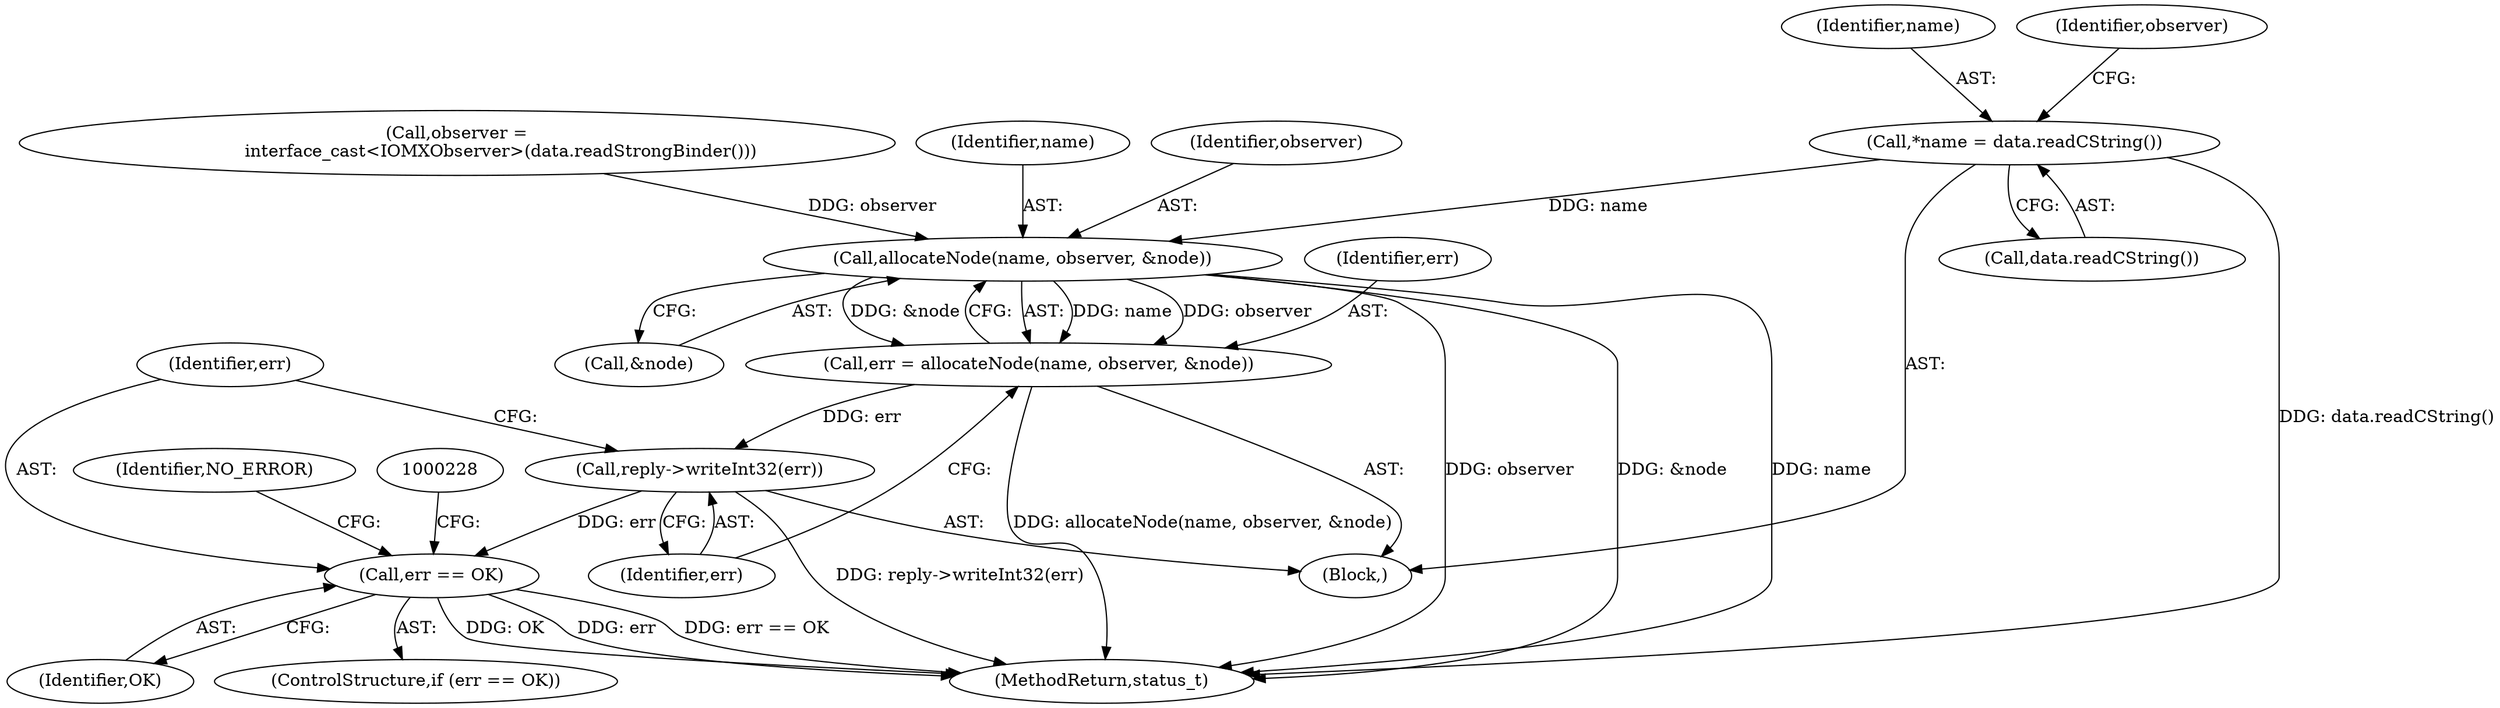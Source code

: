 digraph "0_Android_295c883fe3105b19bcd0f9e07d54c6b589fc5bff@API" {
"1000199" [label="(Call,*name = data.readCString())"];
"1000214" [label="(Call,allocateNode(name, observer, &node))"];
"1000212" [label="(Call,err = allocateNode(name, observer, &node))"];
"1000219" [label="(Call,reply->writeInt32(err))"];
"1000222" [label="(Call,err == OK)"];
"1000217" [label="(Call,&node)"];
"1000224" [label="(Identifier,OK)"];
"1000193" [label="(Block,)"];
"1000203" [label="(Call,observer =\n                interface_cast<IOMXObserver>(data.readStrongBinder()))"];
"1000213" [label="(Identifier,err)"];
"1000201" [label="(Call,data.readCString())"];
"1000200" [label="(Identifier,name)"];
"1000212" [label="(Call,err = allocateNode(name, observer, &node))"];
"1000223" [label="(Identifier,err)"];
"1000220" [label="(Identifier,err)"];
"1000231" [label="(Identifier,NO_ERROR)"];
"1000214" [label="(Call,allocateNode(name, observer, &node))"];
"1000221" [label="(ControlStructure,if (err == OK))"];
"1000219" [label="(Call,reply->writeInt32(err))"];
"1000199" [label="(Call,*name = data.readCString())"];
"1000215" [label="(Identifier,name)"];
"1000204" [label="(Identifier,observer)"];
"1000222" [label="(Call,err == OK)"];
"1000216" [label="(Identifier,observer)"];
"1001343" [label="(MethodReturn,status_t)"];
"1000199" -> "1000193"  [label="AST: "];
"1000199" -> "1000201"  [label="CFG: "];
"1000200" -> "1000199"  [label="AST: "];
"1000201" -> "1000199"  [label="AST: "];
"1000204" -> "1000199"  [label="CFG: "];
"1000199" -> "1001343"  [label="DDG: data.readCString()"];
"1000199" -> "1000214"  [label="DDG: name"];
"1000214" -> "1000212"  [label="AST: "];
"1000214" -> "1000217"  [label="CFG: "];
"1000215" -> "1000214"  [label="AST: "];
"1000216" -> "1000214"  [label="AST: "];
"1000217" -> "1000214"  [label="AST: "];
"1000212" -> "1000214"  [label="CFG: "];
"1000214" -> "1001343"  [label="DDG: observer"];
"1000214" -> "1001343"  [label="DDG: &node"];
"1000214" -> "1001343"  [label="DDG: name"];
"1000214" -> "1000212"  [label="DDG: name"];
"1000214" -> "1000212"  [label="DDG: observer"];
"1000214" -> "1000212"  [label="DDG: &node"];
"1000203" -> "1000214"  [label="DDG: observer"];
"1000212" -> "1000193"  [label="AST: "];
"1000213" -> "1000212"  [label="AST: "];
"1000220" -> "1000212"  [label="CFG: "];
"1000212" -> "1001343"  [label="DDG: allocateNode(name, observer, &node)"];
"1000212" -> "1000219"  [label="DDG: err"];
"1000219" -> "1000193"  [label="AST: "];
"1000219" -> "1000220"  [label="CFG: "];
"1000220" -> "1000219"  [label="AST: "];
"1000223" -> "1000219"  [label="CFG: "];
"1000219" -> "1001343"  [label="DDG: reply->writeInt32(err)"];
"1000219" -> "1000222"  [label="DDG: err"];
"1000222" -> "1000221"  [label="AST: "];
"1000222" -> "1000224"  [label="CFG: "];
"1000223" -> "1000222"  [label="AST: "];
"1000224" -> "1000222"  [label="AST: "];
"1000228" -> "1000222"  [label="CFG: "];
"1000231" -> "1000222"  [label="CFG: "];
"1000222" -> "1001343"  [label="DDG: err"];
"1000222" -> "1001343"  [label="DDG: err == OK"];
"1000222" -> "1001343"  [label="DDG: OK"];
}
